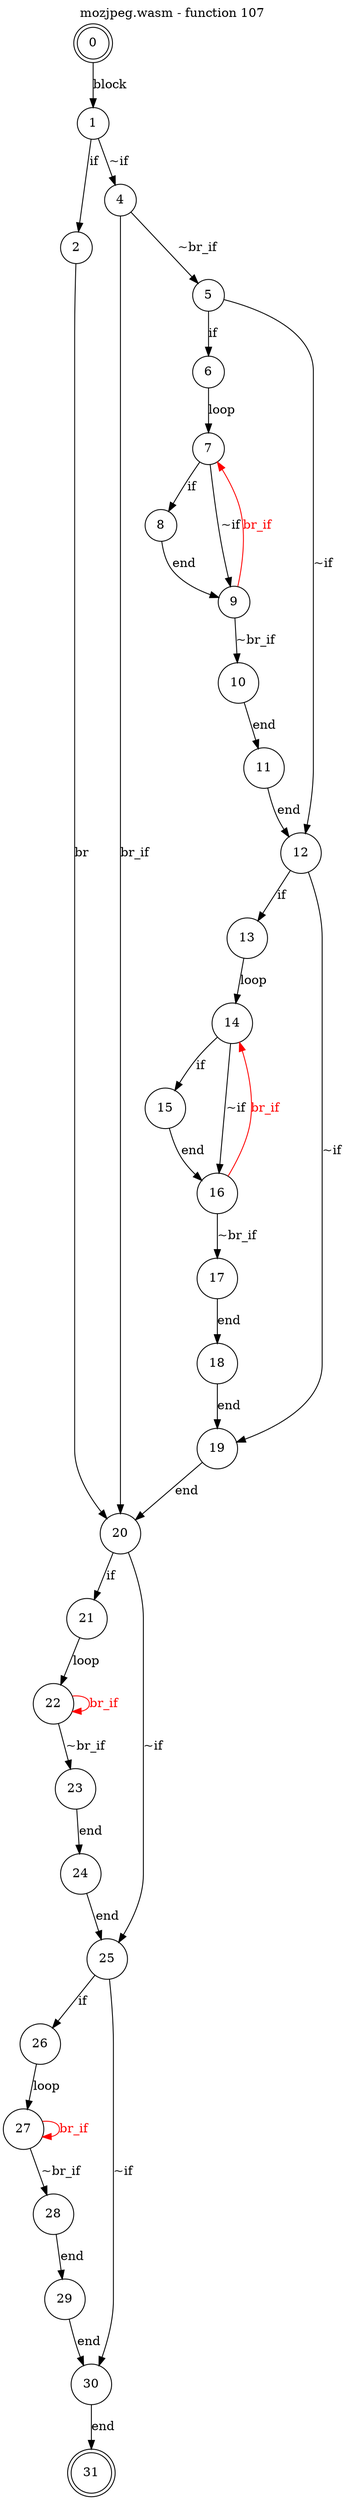 digraph finite_state_machine {
    label = "mozjpeg.wasm - function 107"
    labelloc =  t
    labelfontsize = 16
    labelfontcolor = black
    labelfontname = "Helvetica"
    node [shape = doublecircle]; 0 31;
    node [shape = circle];
    0 -> 1[label="block"];
    1 -> 2[label="if"];
    1 -> 4[label="~if"];
    2 -> 20[label="br"];
    4 -> 5[label="~br_if"];
    4 -> 20[label="br_if"];
    5 -> 6[label="if"];
    5 -> 12[label="~if"];
    6 -> 7[label="loop"];
    7 -> 8[label="if"];
    7 -> 9[label="~if"];
    8 -> 9[label="end"];
    9 -> 10[label="~br_if"];
    9 -> 7[color="red" fontcolor="red" label="br_if"];
    10 -> 11[label="end"];
    11 -> 12[label="end"];
    12 -> 13[label="if"];
    12 -> 19[label="~if"];
    13 -> 14[label="loop"];
    14 -> 15[label="if"];
    14 -> 16[label="~if"];
    15 -> 16[label="end"];
    16 -> 17[label="~br_if"];
    16 -> 14[color="red" fontcolor="red" label="br_if"];
    17 -> 18[label="end"];
    18 -> 19[label="end"];
    19 -> 20[label="end"];
    20 -> 21[label="if"];
    20 -> 25[label="~if"];
    21 -> 22[label="loop"];
    22 -> 23[label="~br_if"];
    22 -> 22[color="red" fontcolor="red" label="br_if"];
    23 -> 24[label="end"];
    24 -> 25[label="end"];
    25 -> 26[label="if"];
    25 -> 30[label="~if"];
    26 -> 27[label="loop"];
    27 -> 28[label="~br_if"];
    27 -> 27[color="red" fontcolor="red" label="br_if"];
    28 -> 29[label="end"];
    29 -> 30[label="end"];
    30 -> 31[label="end"];
}
